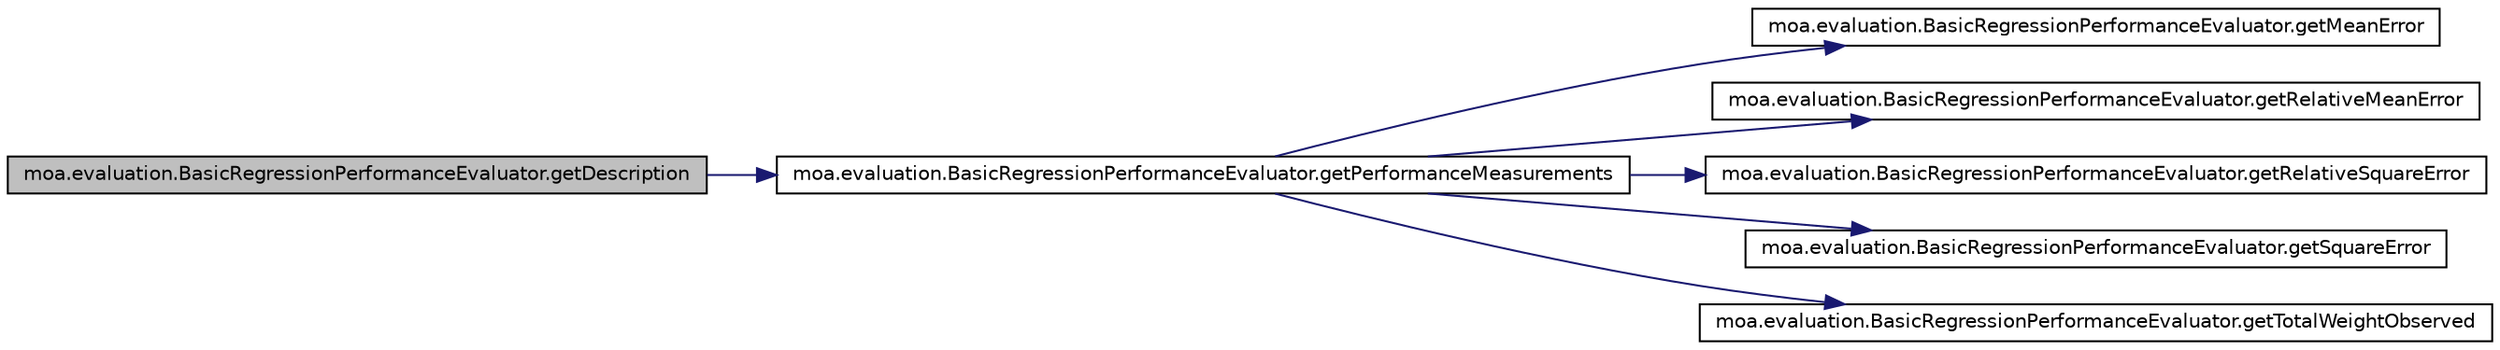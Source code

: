 digraph G
{
  edge [fontname="Helvetica",fontsize="10",labelfontname="Helvetica",labelfontsize="10"];
  node [fontname="Helvetica",fontsize="10",shape=record];
  rankdir=LR;
  Node1 [label="moa.evaluation.BasicRegressionPerformanceEvaluator.getDescription",height=0.2,width=0.4,color="black", fillcolor="grey75", style="filled" fontcolor="black"];
  Node1 -> Node2 [color="midnightblue",fontsize="10",style="solid",fontname="Helvetica"];
  Node2 [label="moa.evaluation.BasicRegressionPerformanceEvaluator.getPerformanceMeasurements",height=0.2,width=0.4,color="black", fillcolor="white", style="filled",URL="$classmoa_1_1evaluation_1_1BasicRegressionPerformanceEvaluator.html#a7560018f09abc51d9187fe8b87c5ef3b",tooltip="Gets the current measurements monitored by this evaluator."];
  Node2 -> Node3 [color="midnightblue",fontsize="10",style="solid",fontname="Helvetica"];
  Node3 [label="moa.evaluation.BasicRegressionPerformanceEvaluator.getMeanError",height=0.2,width=0.4,color="black", fillcolor="white", style="filled",URL="$classmoa_1_1evaluation_1_1BasicRegressionPerformanceEvaluator.html#ace993badc352905eac31c04ac4d66f20"];
  Node2 -> Node4 [color="midnightblue",fontsize="10",style="solid",fontname="Helvetica"];
  Node4 [label="moa.evaluation.BasicRegressionPerformanceEvaluator.getRelativeMeanError",height=0.2,width=0.4,color="black", fillcolor="white", style="filled",URL="$classmoa_1_1evaluation_1_1BasicRegressionPerformanceEvaluator.html#acc19df1fdc2c71910fa2972674f625f9"];
  Node2 -> Node5 [color="midnightblue",fontsize="10",style="solid",fontname="Helvetica"];
  Node5 [label="moa.evaluation.BasicRegressionPerformanceEvaluator.getRelativeSquareError",height=0.2,width=0.4,color="black", fillcolor="white", style="filled",URL="$classmoa_1_1evaluation_1_1BasicRegressionPerformanceEvaluator.html#abcf4507dad5e88991dc2b9a3da9d6846"];
  Node2 -> Node6 [color="midnightblue",fontsize="10",style="solid",fontname="Helvetica"];
  Node6 [label="moa.evaluation.BasicRegressionPerformanceEvaluator.getSquareError",height=0.2,width=0.4,color="black", fillcolor="white", style="filled",URL="$classmoa_1_1evaluation_1_1BasicRegressionPerformanceEvaluator.html#a9994f40e9d3810a02801158a5d5f42d3"];
  Node2 -> Node7 [color="midnightblue",fontsize="10",style="solid",fontname="Helvetica"];
  Node7 [label="moa.evaluation.BasicRegressionPerformanceEvaluator.getTotalWeightObserved",height=0.2,width=0.4,color="black", fillcolor="white", style="filled",URL="$classmoa_1_1evaluation_1_1BasicRegressionPerformanceEvaluator.html#a92b41b5238b8782a5d0d0c4382972dd6"];
}
